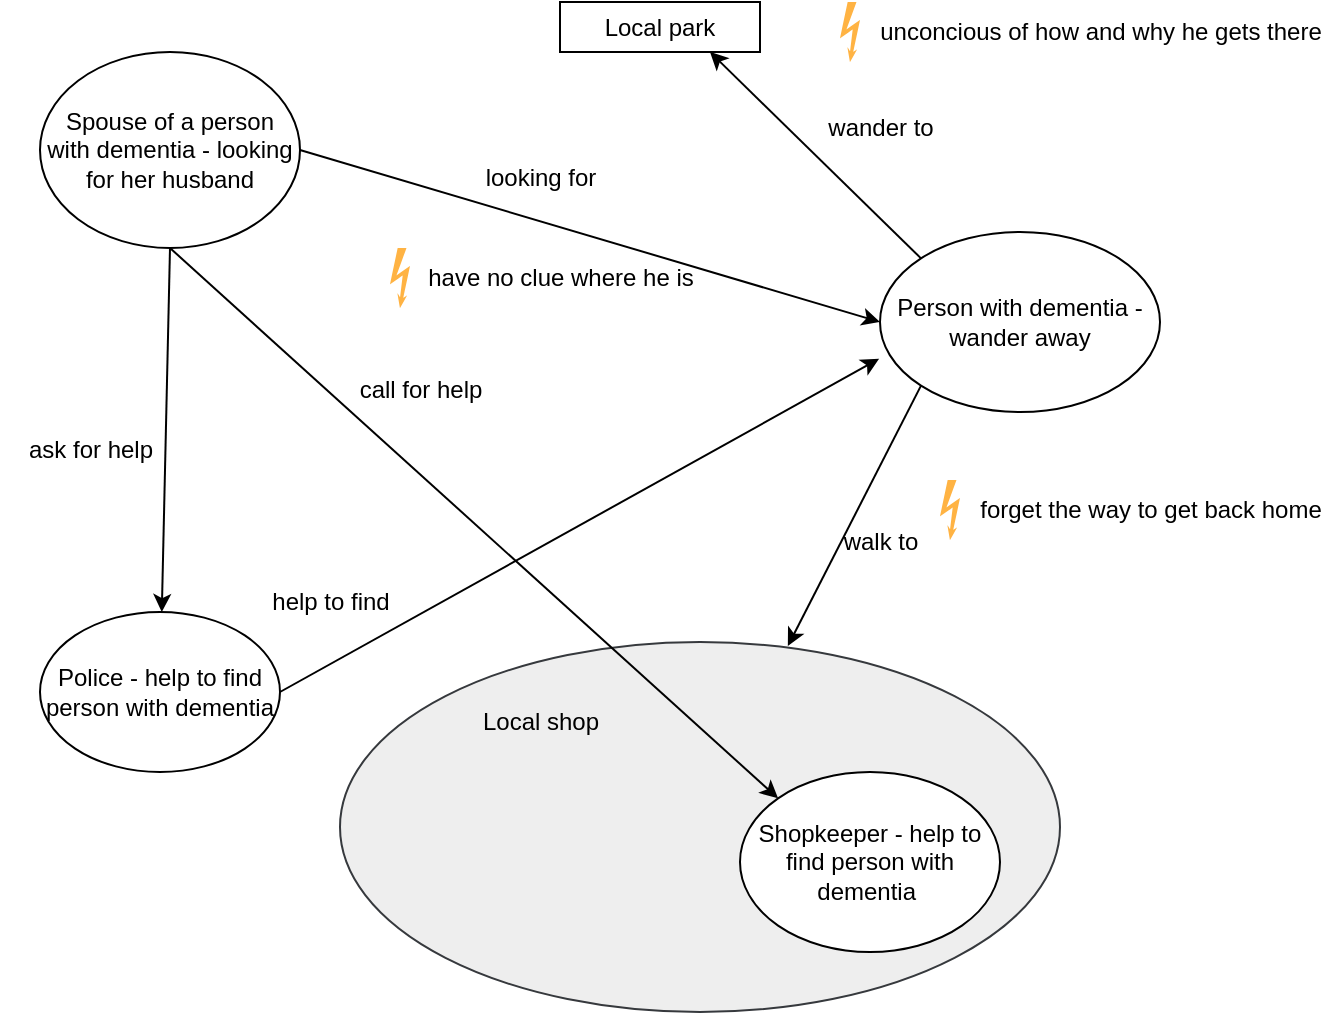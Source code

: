 <mxfile version="26.0.16">
  <diagram name="Page-1" id="w-GSn4rVRWABjTmaKZI6">
    <mxGraphModel grid="1" page="1" gridSize="10" guides="1" tooltips="1" connect="1" arrows="1" fold="1" pageScale="1" pageWidth="827" pageHeight="1169" math="0" shadow="0">
      <root>
        <mxCell id="0" />
        <mxCell id="1" parent="0" />
        <mxCell id="q7jykslJOJeomc6oTT44-5" value="" style="ellipse;whiteSpace=wrap;html=1;fillColor=#eeeeee;strokeColor=#36393d;" vertex="1" parent="1">
          <mxGeometry x="100" y="425" width="360" height="185" as="geometry" />
        </mxCell>
        <mxCell id="WQZjAUGiDbMSdwALumP2-9" style="rounded=0;orthogonalLoop=1;jettySize=auto;html=1;exitX=0;exitY=0;exitDx=0;exitDy=0;entryX=0.75;entryY=1;entryDx=0;entryDy=0;" edge="1" parent="1" source="DvwwTDt49NaDKmFEODTx-2" target="WQZjAUGiDbMSdwALumP2-16">
          <mxGeometry relative="1" as="geometry">
            <mxPoint x="329.354" y="103.834" as="targetPoint" />
          </mxGeometry>
        </mxCell>
        <mxCell id="DvwwTDt49NaDKmFEODTx-2" value="Person with dementia - wander away" style="ellipse;whiteSpace=wrap;html=1;" vertex="1" parent="1">
          <mxGeometry x="370" y="220" width="140" height="90" as="geometry" />
        </mxCell>
        <mxCell id="WQZjAUGiDbMSdwALumP2-2" value="Local shop" style="text;html=1;align=center;verticalAlign=middle;resizable=0;points=[];autosize=1;strokeColor=none;fillColor=none;" vertex="1" parent="1">
          <mxGeometry x="160" y="450" width="80" height="30" as="geometry" />
        </mxCell>
        <mxCell id="WQZjAUGiDbMSdwALumP2-17" style="rounded=0;orthogonalLoop=1;jettySize=auto;html=1;exitX=1;exitY=0.5;exitDx=0;exitDy=0;entryX=0;entryY=0.5;entryDx=0;entryDy=0;" edge="1" parent="1" source="WQZjAUGiDbMSdwALumP2-3" target="DvwwTDt49NaDKmFEODTx-2">
          <mxGeometry relative="1" as="geometry" />
        </mxCell>
        <mxCell id="WQZjAUGiDbMSdwALumP2-23" style="rounded=0;orthogonalLoop=1;jettySize=auto;html=1;exitX=0.5;exitY=1;exitDx=0;exitDy=0;entryX=0;entryY=0;entryDx=0;entryDy=0;" edge="1" parent="1" source="WQZjAUGiDbMSdwALumP2-3" target="q7jykslJOJeomc6oTT44-1">
          <mxGeometry relative="1" as="geometry" />
        </mxCell>
        <mxCell id="WQZjAUGiDbMSdwALumP2-25" style="rounded=0;orthogonalLoop=1;jettySize=auto;html=1;exitX=0.5;exitY=1;exitDx=0;exitDy=0;" edge="1" parent="1" source="WQZjAUGiDbMSdwALumP2-3" target="WQZjAUGiDbMSdwALumP2-24">
          <mxGeometry relative="1" as="geometry" />
        </mxCell>
        <mxCell id="WQZjAUGiDbMSdwALumP2-3" value="Spouse of a person with dementia - looking for her husband" style="ellipse;whiteSpace=wrap;html=1;" vertex="1" parent="1">
          <mxGeometry x="-50" y="130" width="130" height="98" as="geometry" />
        </mxCell>
        <mxCell id="q7jykslJOJeomc6oTT44-1" value="Shopkeeper - help to find person with dementia&amp;nbsp;" style="ellipse;whiteSpace=wrap;html=1;" vertex="1" parent="1">
          <mxGeometry x="300" y="490" width="130" height="90" as="geometry" />
        </mxCell>
        <mxCell id="WQZjAUGiDbMSdwALumP2-4" style="rounded=0;orthogonalLoop=1;jettySize=auto;html=1;exitX=0;exitY=1;exitDx=0;exitDy=0;entryX=0.622;entryY=0.011;entryDx=0;entryDy=0;entryPerimeter=0;" edge="1" parent="1" source="DvwwTDt49NaDKmFEODTx-2" target="q7jykslJOJeomc6oTT44-5">
          <mxGeometry relative="1" as="geometry" />
        </mxCell>
        <mxCell id="WQZjAUGiDbMSdwALumP2-10" value="wander to" style="text;html=1;align=center;verticalAlign=middle;resizable=0;points=[];autosize=1;strokeColor=none;fillColor=none;" vertex="1" parent="1">
          <mxGeometry x="330" y="153" width="80" height="30" as="geometry" />
        </mxCell>
        <mxCell id="WQZjAUGiDbMSdwALumP2-11" value="walk to" style="text;html=1;align=center;verticalAlign=middle;resizable=0;points=[];autosize=1;strokeColor=none;fillColor=none;" vertex="1" parent="1">
          <mxGeometry x="340" y="360" width="60" height="30" as="geometry" />
        </mxCell>
        <mxCell id="WQZjAUGiDbMSdwALumP2-13" value="forget the way to get back home" style="text;html=1;align=center;verticalAlign=middle;resizable=0;points=[];autosize=1;strokeColor=none;fillColor=none;" vertex="1" parent="1">
          <mxGeometry x="410" y="344" width="190" height="30" as="geometry" />
        </mxCell>
        <mxCell id="WQZjAUGiDbMSdwALumP2-14" value="" style="shape=mxgraph.signs.safety.high_voltage_2;html=1;pointerEvents=1;fillColor=#FFB343;strokeColor=none;verticalLabelPosition=bottom;verticalAlign=top;align=center;sketch=0;" vertex="1" parent="1">
          <mxGeometry x="400" y="344" width="10" height="30" as="geometry" />
        </mxCell>
        <mxCell id="WQZjAUGiDbMSdwALumP2-16" value="Local park" style="rounded=0;whiteSpace=wrap;html=1;" vertex="1" parent="1">
          <mxGeometry x="210" y="105" width="100" height="25" as="geometry" />
        </mxCell>
        <mxCell id="WQZjAUGiDbMSdwALumP2-18" value="looking for" style="text;html=1;align=center;verticalAlign=middle;resizable=0;points=[];autosize=1;strokeColor=none;fillColor=none;rotation=0;" vertex="1" parent="1">
          <mxGeometry x="160" y="178" width="80" height="30" as="geometry" />
        </mxCell>
        <mxCell id="WQZjAUGiDbMSdwALumP2-19" value="have no clue where he is" style="text;html=1;align=center;verticalAlign=middle;resizable=0;points=[];autosize=1;strokeColor=none;fillColor=none;" vertex="1" parent="1">
          <mxGeometry x="130" y="228" width="160" height="30" as="geometry" />
        </mxCell>
        <mxCell id="WQZjAUGiDbMSdwALumP2-20" value="" style="shape=mxgraph.signs.safety.high_voltage_2;html=1;pointerEvents=1;fillColor=#FFB343;strokeColor=none;verticalLabelPosition=bottom;verticalAlign=top;align=center;sketch=0;" vertex="1" parent="1">
          <mxGeometry x="125" y="228" width="10" height="30" as="geometry" />
        </mxCell>
        <mxCell id="WQZjAUGiDbMSdwALumP2-27" style="rounded=0;orthogonalLoop=1;jettySize=auto;html=1;exitX=1;exitY=0.5;exitDx=0;exitDy=0;entryX=-0.003;entryY=0.704;entryDx=0;entryDy=0;entryPerimeter=0;" edge="1" parent="1" source="WQZjAUGiDbMSdwALumP2-24" target="DvwwTDt49NaDKmFEODTx-2">
          <mxGeometry relative="1" as="geometry" />
        </mxCell>
        <mxCell id="WQZjAUGiDbMSdwALumP2-24" value="Police - help to find person with dementia" style="ellipse;whiteSpace=wrap;html=1;" vertex="1" parent="1">
          <mxGeometry x="-50" y="410" width="120" height="80" as="geometry" />
        </mxCell>
        <mxCell id="WQZjAUGiDbMSdwALumP2-26" value="ask for help" style="text;html=1;align=center;verticalAlign=middle;resizable=0;points=[];autosize=1;strokeColor=none;fillColor=none;" vertex="1" parent="1">
          <mxGeometry x="-70" y="314" width="90" height="30" as="geometry" />
        </mxCell>
        <mxCell id="WQZjAUGiDbMSdwALumP2-28" value="help to find" style="text;html=1;align=center;verticalAlign=middle;resizable=0;points=[];autosize=1;strokeColor=none;fillColor=none;" vertex="1" parent="1">
          <mxGeometry x="55" y="390" width="80" height="30" as="geometry" />
        </mxCell>
        <mxCell id="WQZjAUGiDbMSdwALumP2-29" value="call for help" style="text;html=1;align=center;verticalAlign=middle;resizable=0;points=[];autosize=1;strokeColor=none;fillColor=none;" vertex="1" parent="1">
          <mxGeometry x="100" y="284" width="80" height="30" as="geometry" />
        </mxCell>
        <mxCell id="WQZjAUGiDbMSdwALumP2-30" value="unconcious of how and why he gets there" style="text;html=1;align=center;verticalAlign=middle;resizable=0;points=[];autosize=1;strokeColor=none;fillColor=none;" vertex="1" parent="1">
          <mxGeometry x="360" y="105" width="240" height="30" as="geometry" />
        </mxCell>
        <mxCell id="WQZjAUGiDbMSdwALumP2-31" value="" style="shape=mxgraph.signs.safety.high_voltage_2;html=1;pointerEvents=1;fillColor=#FFB343;strokeColor=none;verticalLabelPosition=bottom;verticalAlign=top;align=center;sketch=0;" vertex="1" parent="1">
          <mxGeometry x="350" y="105" width="10" height="30" as="geometry" />
        </mxCell>
      </root>
    </mxGraphModel>
  </diagram>
</mxfile>
